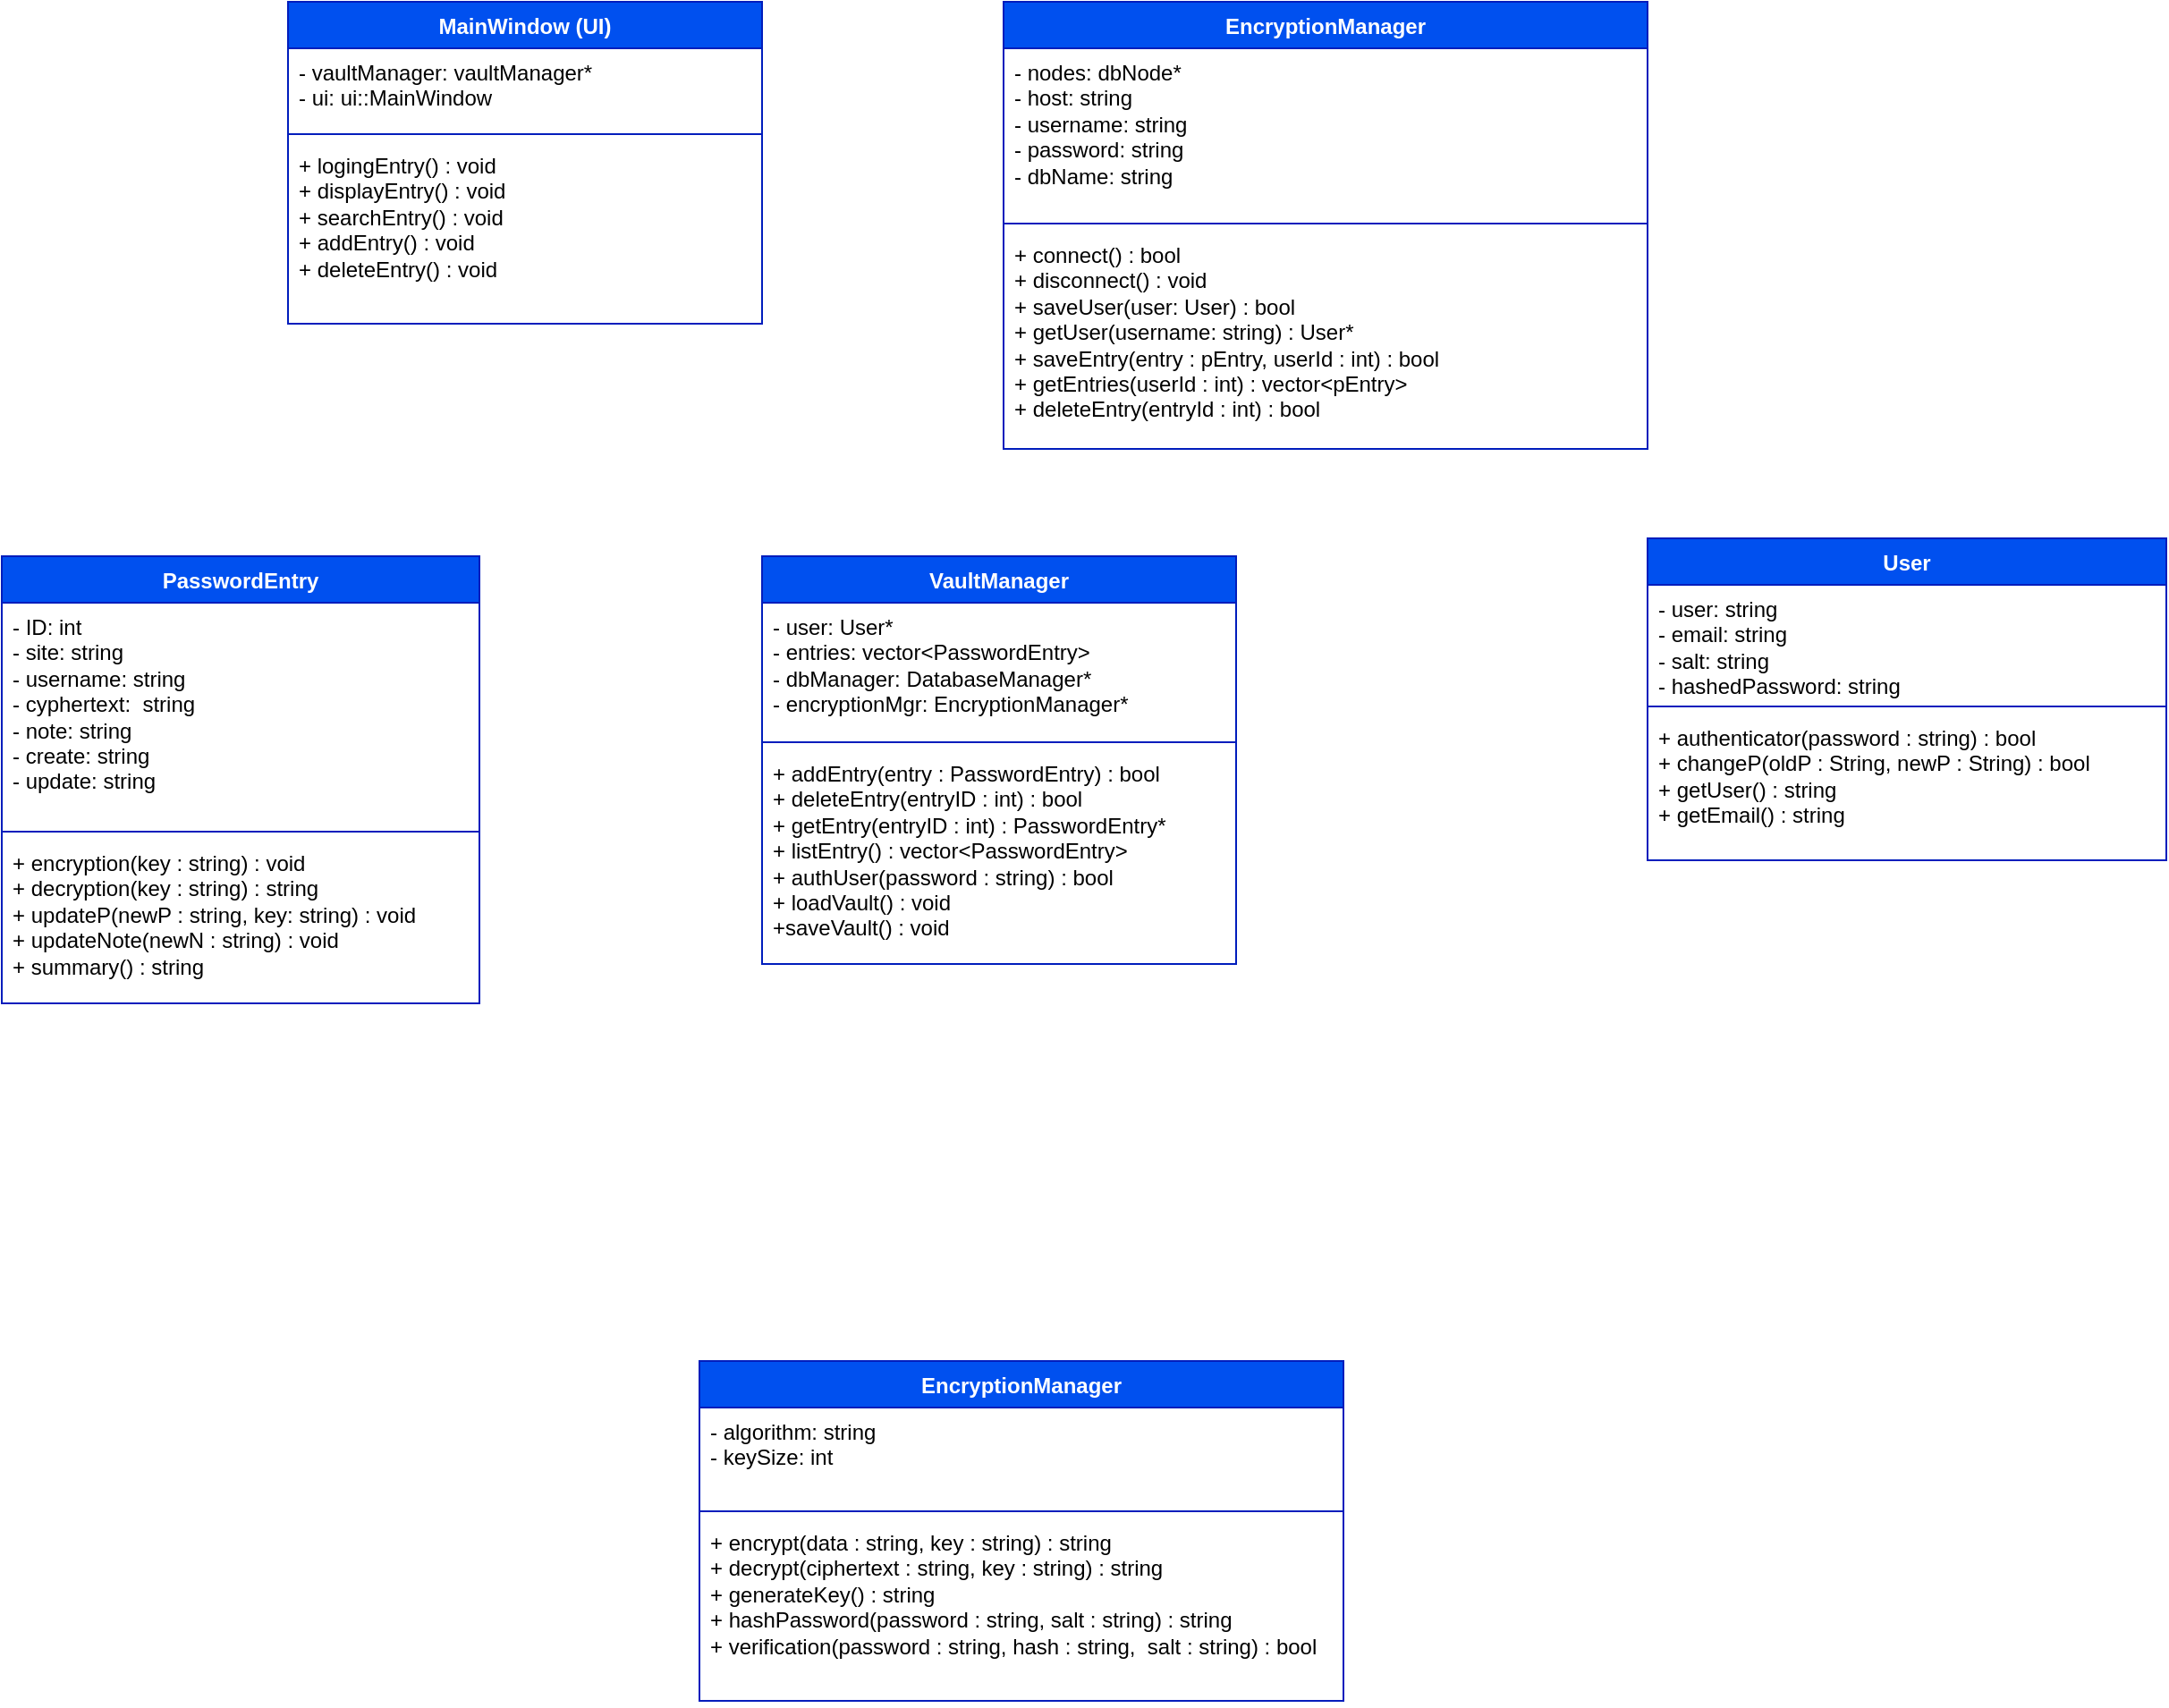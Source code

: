 <mxfile version="28.2.5">
  <diagram name="Page-1" id="_tRE6HCRzusyWsLh6r1e">
    <mxGraphModel dx="1858" dy="1126" grid="1" gridSize="10" guides="1" tooltips="1" connect="1" arrows="1" fold="1" page="1" pageScale="1" pageWidth="850" pageHeight="1100" math="0" shadow="0">
      <root>
        <mxCell id="0" />
        <mxCell id="1" parent="0" />
        <mxCell id="9dAQjAFSqnwz1QpxDqAc-3" value="MainWindow (UI)" style="swimlane;fontStyle=1;align=center;verticalAlign=top;childLayout=stackLayout;horizontal=1;startSize=26;horizontalStack=0;resizeParent=1;resizeParentMax=0;resizeLast=0;collapsible=1;marginBottom=0;whiteSpace=wrap;html=1;fillColor=#0050ef;fontColor=#ffffff;strokeColor=#001DBC;" parent="1" vertex="1">
          <mxGeometry x="40" y="40" width="265" height="180" as="geometry" />
        </mxCell>
        <mxCell id="9dAQjAFSqnwz1QpxDqAc-4" value="- vaultManager: vaultManager*&lt;div&gt;- ui: ui::MainWindow&lt;/div&gt;" style="text;strokeColor=none;fillColor=none;align=left;verticalAlign=top;spacingLeft=4;spacingRight=4;overflow=hidden;rotatable=0;points=[[0,0.5],[1,0.5]];portConstraint=eastwest;whiteSpace=wrap;html=1;" parent="9dAQjAFSqnwz1QpxDqAc-3" vertex="1">
          <mxGeometry y="26" width="265" height="44" as="geometry" />
        </mxCell>
        <mxCell id="9dAQjAFSqnwz1QpxDqAc-5" value="" style="line;strokeWidth=1;fillColor=none;align=left;verticalAlign=middle;spacingTop=-1;spacingLeft=3;spacingRight=3;rotatable=0;labelPosition=right;points=[];portConstraint=eastwest;strokeColor=inherit;" parent="9dAQjAFSqnwz1QpxDqAc-3" vertex="1">
          <mxGeometry y="70" width="265" height="8" as="geometry" />
        </mxCell>
        <mxCell id="9dAQjAFSqnwz1QpxDqAc-6" value="+ logingEntry() : void&lt;div&gt;+ displayEntry() : void&lt;div&gt;+ searchEntry() : void&lt;/div&gt;&lt;div&gt;+ addEntry() : void&lt;br&gt;&lt;div&gt;+ deleteEntry() : void&lt;/div&gt;&lt;/div&gt;&lt;/div&gt;" style="text;strokeColor=none;fillColor=none;align=left;verticalAlign=top;spacingLeft=4;spacingRight=4;overflow=hidden;rotatable=0;points=[[0,0.5],[1,0.5]];portConstraint=eastwest;whiteSpace=wrap;html=1;" parent="9dAQjAFSqnwz1QpxDqAc-3" vertex="1">
          <mxGeometry y="78" width="265" height="102" as="geometry" />
        </mxCell>
        <mxCell id="9dAQjAFSqnwz1QpxDqAc-7" value="VaultManager" style="swimlane;fontStyle=1;align=center;verticalAlign=top;childLayout=stackLayout;horizontal=1;startSize=26;horizontalStack=0;resizeParent=1;resizeParentMax=0;resizeLast=0;collapsible=1;marginBottom=0;whiteSpace=wrap;html=1;fillColor=#0050ef;fontColor=#ffffff;strokeColor=#001DBC;" parent="1" vertex="1">
          <mxGeometry x="305" y="350" width="265" height="228" as="geometry" />
        </mxCell>
        <mxCell id="9dAQjAFSqnwz1QpxDqAc-8" value="- user: User*&lt;div&gt;- entries: vector&amp;lt;PasswordEntry&amp;gt;&lt;/div&gt;&lt;div&gt;- dbManager: DatabaseManager*&lt;/div&gt;&lt;div&gt;- encryptionMgr: EncryptionManager*&lt;/div&gt;" style="text;strokeColor=none;fillColor=none;align=left;verticalAlign=top;spacingLeft=4;spacingRight=4;overflow=hidden;rotatable=0;points=[[0,0.5],[1,0.5]];portConstraint=eastwest;whiteSpace=wrap;html=1;" parent="9dAQjAFSqnwz1QpxDqAc-7" vertex="1">
          <mxGeometry y="26" width="265" height="74" as="geometry" />
        </mxCell>
        <mxCell id="9dAQjAFSqnwz1QpxDqAc-9" value="" style="line;strokeWidth=1;fillColor=none;align=left;verticalAlign=middle;spacingTop=-1;spacingLeft=3;spacingRight=3;rotatable=0;labelPosition=right;points=[];portConstraint=eastwest;strokeColor=inherit;" parent="9dAQjAFSqnwz1QpxDqAc-7" vertex="1">
          <mxGeometry y="100" width="265" height="8" as="geometry" />
        </mxCell>
        <mxCell id="9dAQjAFSqnwz1QpxDqAc-10" value="+ addEntry(entry : PasswordEntry) : bool&lt;div&gt;+ deleteEntry(entryID : int) : bool&lt;/div&gt;&lt;div&gt;+ getEntry(entryID : int) : PasswordEntry*&lt;/div&gt;&lt;div&gt;+ listEntry() : vector&amp;lt;PasswordEntry&amp;gt;&lt;/div&gt;&lt;div&gt;+ authUser(password : string) : bool&lt;/div&gt;&lt;div&gt;+ loadVault() : void&lt;/div&gt;&lt;div&gt;+saveVault() : void&lt;/div&gt;" style="text;strokeColor=none;fillColor=none;align=left;verticalAlign=top;spacingLeft=4;spacingRight=4;overflow=hidden;rotatable=0;points=[[0,0.5],[1,0.5]];portConstraint=eastwest;whiteSpace=wrap;html=1;" parent="9dAQjAFSqnwz1QpxDqAc-7" vertex="1">
          <mxGeometry y="108" width="265" height="120" as="geometry" />
        </mxCell>
        <mxCell id="9dAQjAFSqnwz1QpxDqAc-12" value="User" style="swimlane;fontStyle=1;align=center;verticalAlign=top;childLayout=stackLayout;horizontal=1;startSize=26;horizontalStack=0;resizeParent=1;resizeParentMax=0;resizeLast=0;collapsible=1;marginBottom=0;whiteSpace=wrap;html=1;fillColor=#0050ef;fontColor=#ffffff;strokeColor=#001DBC;" parent="1" vertex="1">
          <mxGeometry x="800" y="340" width="290" height="180" as="geometry" />
        </mxCell>
        <mxCell id="9dAQjAFSqnwz1QpxDqAc-13" value="- user: string&lt;div&gt;- email: string&lt;/div&gt;&lt;div&gt;- salt: string&lt;/div&gt;&lt;div&gt;- hashedPassword: string&lt;/div&gt;" style="text;strokeColor=none;fillColor=none;align=left;verticalAlign=top;spacingLeft=4;spacingRight=4;overflow=hidden;rotatable=0;points=[[0,0.5],[1,0.5]];portConstraint=eastwest;whiteSpace=wrap;html=1;" parent="9dAQjAFSqnwz1QpxDqAc-12" vertex="1">
          <mxGeometry y="26" width="290" height="64" as="geometry" />
        </mxCell>
        <mxCell id="9dAQjAFSqnwz1QpxDqAc-14" value="" style="line;strokeWidth=1;fillColor=none;align=left;verticalAlign=middle;spacingTop=-1;spacingLeft=3;spacingRight=3;rotatable=0;labelPosition=right;points=[];portConstraint=eastwest;strokeColor=inherit;" parent="9dAQjAFSqnwz1QpxDqAc-12" vertex="1">
          <mxGeometry y="90" width="290" height="8" as="geometry" />
        </mxCell>
        <mxCell id="9dAQjAFSqnwz1QpxDqAc-15" value="+ authenticator(password : string) : bool&lt;div&gt;+ changeP(oldP : String, newP : String) : bool&lt;/div&gt;&lt;div&gt;+ getUser() : string&lt;/div&gt;&lt;div&gt;+ getEmail() : string&lt;/div&gt;" style="text;strokeColor=none;fillColor=none;align=left;verticalAlign=top;spacingLeft=4;spacingRight=4;overflow=hidden;rotatable=0;points=[[0,0.5],[1,0.5]];portConstraint=eastwest;whiteSpace=wrap;html=1;" parent="9dAQjAFSqnwz1QpxDqAc-12" vertex="1">
          <mxGeometry y="98" width="290" height="82" as="geometry" />
        </mxCell>
        <mxCell id="9dAQjAFSqnwz1QpxDqAc-23" value="PasswordEntry" style="swimlane;fontStyle=1;align=center;verticalAlign=top;childLayout=stackLayout;horizontal=1;startSize=26;horizontalStack=0;resizeParent=1;resizeParentMax=0;resizeLast=0;collapsible=1;marginBottom=0;whiteSpace=wrap;html=1;fillColor=#0050ef;fontColor=#ffffff;strokeColor=#001DBC;" parent="1" vertex="1">
          <mxGeometry x="-120" y="350" width="267" height="250" as="geometry" />
        </mxCell>
        <mxCell id="9dAQjAFSqnwz1QpxDqAc-24" value="- ID: int&lt;div&gt;- site: string&lt;/div&gt;&lt;div&gt;- username: string&lt;/div&gt;&lt;div&gt;- cyphertext:&amp;nbsp; string&lt;/div&gt;&lt;div&gt;- note: string&lt;/div&gt;&lt;div&gt;- create: string&lt;/div&gt;&lt;div&gt;- update: string&lt;/div&gt;" style="text;strokeColor=none;fillColor=none;align=left;verticalAlign=top;spacingLeft=4;spacingRight=4;overflow=hidden;rotatable=0;points=[[0,0.5],[1,0.5]];portConstraint=eastwest;whiteSpace=wrap;html=1;" parent="9dAQjAFSqnwz1QpxDqAc-23" vertex="1">
          <mxGeometry y="26" width="267" height="124" as="geometry" />
        </mxCell>
        <mxCell id="9dAQjAFSqnwz1QpxDqAc-25" value="" style="line;strokeWidth=1;fillColor=none;align=left;verticalAlign=middle;spacingTop=-1;spacingLeft=3;spacingRight=3;rotatable=0;labelPosition=right;points=[];portConstraint=eastwest;strokeColor=inherit;" parent="9dAQjAFSqnwz1QpxDqAc-23" vertex="1">
          <mxGeometry y="150" width="267" height="8" as="geometry" />
        </mxCell>
        <mxCell id="9dAQjAFSqnwz1QpxDqAc-26" value="+ encryption(key : string) : void&lt;div&gt;+ decryption(key : string) : string&lt;/div&gt;&lt;div&gt;+ updateP(newP : string, key: string) : void&lt;/div&gt;&lt;div&gt;+ updateNote(newN : string) : void&lt;/div&gt;&lt;div&gt;+ summary() : string&lt;/div&gt;" style="text;strokeColor=none;fillColor=none;align=left;verticalAlign=top;spacingLeft=4;spacingRight=4;overflow=hidden;rotatable=0;points=[[0,0.5],[1,0.5]];portConstraint=eastwest;whiteSpace=wrap;html=1;" parent="9dAQjAFSqnwz1QpxDqAc-23" vertex="1">
          <mxGeometry y="158" width="267" height="92" as="geometry" />
        </mxCell>
        <mxCell id="BzGb4rZDwtQcp1_mZq3Z-2" value="EncryptionManager" style="swimlane;fontStyle=1;align=center;verticalAlign=top;childLayout=stackLayout;horizontal=1;startSize=26;horizontalStack=0;resizeParent=1;resizeParentMax=0;resizeLast=0;collapsible=1;marginBottom=0;whiteSpace=wrap;html=1;fillColor=#0050ef;fontColor=#ffffff;strokeColor=#001DBC;" vertex="1" parent="1">
          <mxGeometry x="270" y="800" width="360" height="190" as="geometry" />
        </mxCell>
        <mxCell id="BzGb4rZDwtQcp1_mZq3Z-3" value="- algorithm: string&lt;div&gt;- keySize: int&lt;/div&gt;" style="text;strokeColor=none;fillColor=none;align=left;verticalAlign=top;spacingLeft=4;spacingRight=4;overflow=hidden;rotatable=0;points=[[0,0.5],[1,0.5]];portConstraint=eastwest;whiteSpace=wrap;html=1;" vertex="1" parent="BzGb4rZDwtQcp1_mZq3Z-2">
          <mxGeometry y="26" width="360" height="54" as="geometry" />
        </mxCell>
        <mxCell id="BzGb4rZDwtQcp1_mZq3Z-4" value="" style="line;strokeWidth=1;fillColor=none;align=left;verticalAlign=middle;spacingTop=-1;spacingLeft=3;spacingRight=3;rotatable=0;labelPosition=right;points=[];portConstraint=eastwest;strokeColor=inherit;" vertex="1" parent="BzGb4rZDwtQcp1_mZq3Z-2">
          <mxGeometry y="80" width="360" height="8" as="geometry" />
        </mxCell>
        <mxCell id="BzGb4rZDwtQcp1_mZq3Z-5" value="+ encrypt(data : string, key : string) : string&lt;div&gt;+ decrypt(ciphertext : string, key : string) : string&lt;/div&gt;&lt;div&gt;+ generateKey() : string&lt;/div&gt;&lt;div&gt;+ hashPassword(password : string, salt : string) : string&lt;/div&gt;&lt;div&gt;+ verification(password : string, hash : string,&amp;nbsp; salt : string) : bool&lt;/div&gt;&lt;div&gt;&lt;br&gt;&lt;/div&gt;" style="text;strokeColor=none;fillColor=none;align=left;verticalAlign=top;spacingLeft=4;spacingRight=4;overflow=hidden;rotatable=0;points=[[0,0.5],[1,0.5]];portConstraint=eastwest;whiteSpace=wrap;html=1;" vertex="1" parent="BzGb4rZDwtQcp1_mZq3Z-2">
          <mxGeometry y="88" width="360" height="102" as="geometry" />
        </mxCell>
        <mxCell id="BzGb4rZDwtQcp1_mZq3Z-7" value="EncryptionManager" style="swimlane;fontStyle=1;align=center;verticalAlign=top;childLayout=stackLayout;horizontal=1;startSize=26;horizontalStack=0;resizeParent=1;resizeParentMax=0;resizeLast=0;collapsible=1;marginBottom=0;whiteSpace=wrap;html=1;fillColor=#0050ef;fontColor=#ffffff;strokeColor=#001DBC;" vertex="1" parent="1">
          <mxGeometry x="440" y="40" width="360" height="250" as="geometry" />
        </mxCell>
        <mxCell id="BzGb4rZDwtQcp1_mZq3Z-8" value="- nodes: dbNode*&lt;div&gt;- host: string&lt;/div&gt;&lt;div&gt;- username: string&lt;/div&gt;&lt;div&gt;- password: string&lt;/div&gt;&lt;div&gt;- dbName: string&lt;/div&gt;" style="text;strokeColor=none;fillColor=none;align=left;verticalAlign=top;spacingLeft=4;spacingRight=4;overflow=hidden;rotatable=0;points=[[0,0.5],[1,0.5]];portConstraint=eastwest;whiteSpace=wrap;html=1;" vertex="1" parent="BzGb4rZDwtQcp1_mZq3Z-7">
          <mxGeometry y="26" width="360" height="94" as="geometry" />
        </mxCell>
        <mxCell id="BzGb4rZDwtQcp1_mZq3Z-9" value="" style="line;strokeWidth=1;fillColor=none;align=left;verticalAlign=middle;spacingTop=-1;spacingLeft=3;spacingRight=3;rotatable=0;labelPosition=right;points=[];portConstraint=eastwest;strokeColor=inherit;" vertex="1" parent="BzGb4rZDwtQcp1_mZq3Z-7">
          <mxGeometry y="120" width="360" height="8" as="geometry" />
        </mxCell>
        <mxCell id="BzGb4rZDwtQcp1_mZq3Z-10" value="&lt;div&gt;+ connect() : bool&lt;/div&gt;&lt;div&gt;+ disconnect() : void&lt;/div&gt;&lt;div&gt;+ saveUser(user: User) : bool&lt;/div&gt;&lt;div&gt;+ getUser(username: string) : User*&lt;/div&gt;&lt;div&gt;+ saveEntry(entry : pEntry, userId : int) : bool&lt;/div&gt;&lt;div&gt;+ getEntries(userId : int) : vector&amp;lt;pEntry&amp;gt;&lt;/div&gt;&lt;div&gt;+ deleteEntry(entryId : int) : bool&lt;/div&gt;" style="text;strokeColor=none;fillColor=none;align=left;verticalAlign=top;spacingLeft=4;spacingRight=4;overflow=hidden;rotatable=0;points=[[0,0.5],[1,0.5]];portConstraint=eastwest;whiteSpace=wrap;html=1;" vertex="1" parent="BzGb4rZDwtQcp1_mZq3Z-7">
          <mxGeometry y="128" width="360" height="122" as="geometry" />
        </mxCell>
      </root>
    </mxGraphModel>
  </diagram>
</mxfile>

